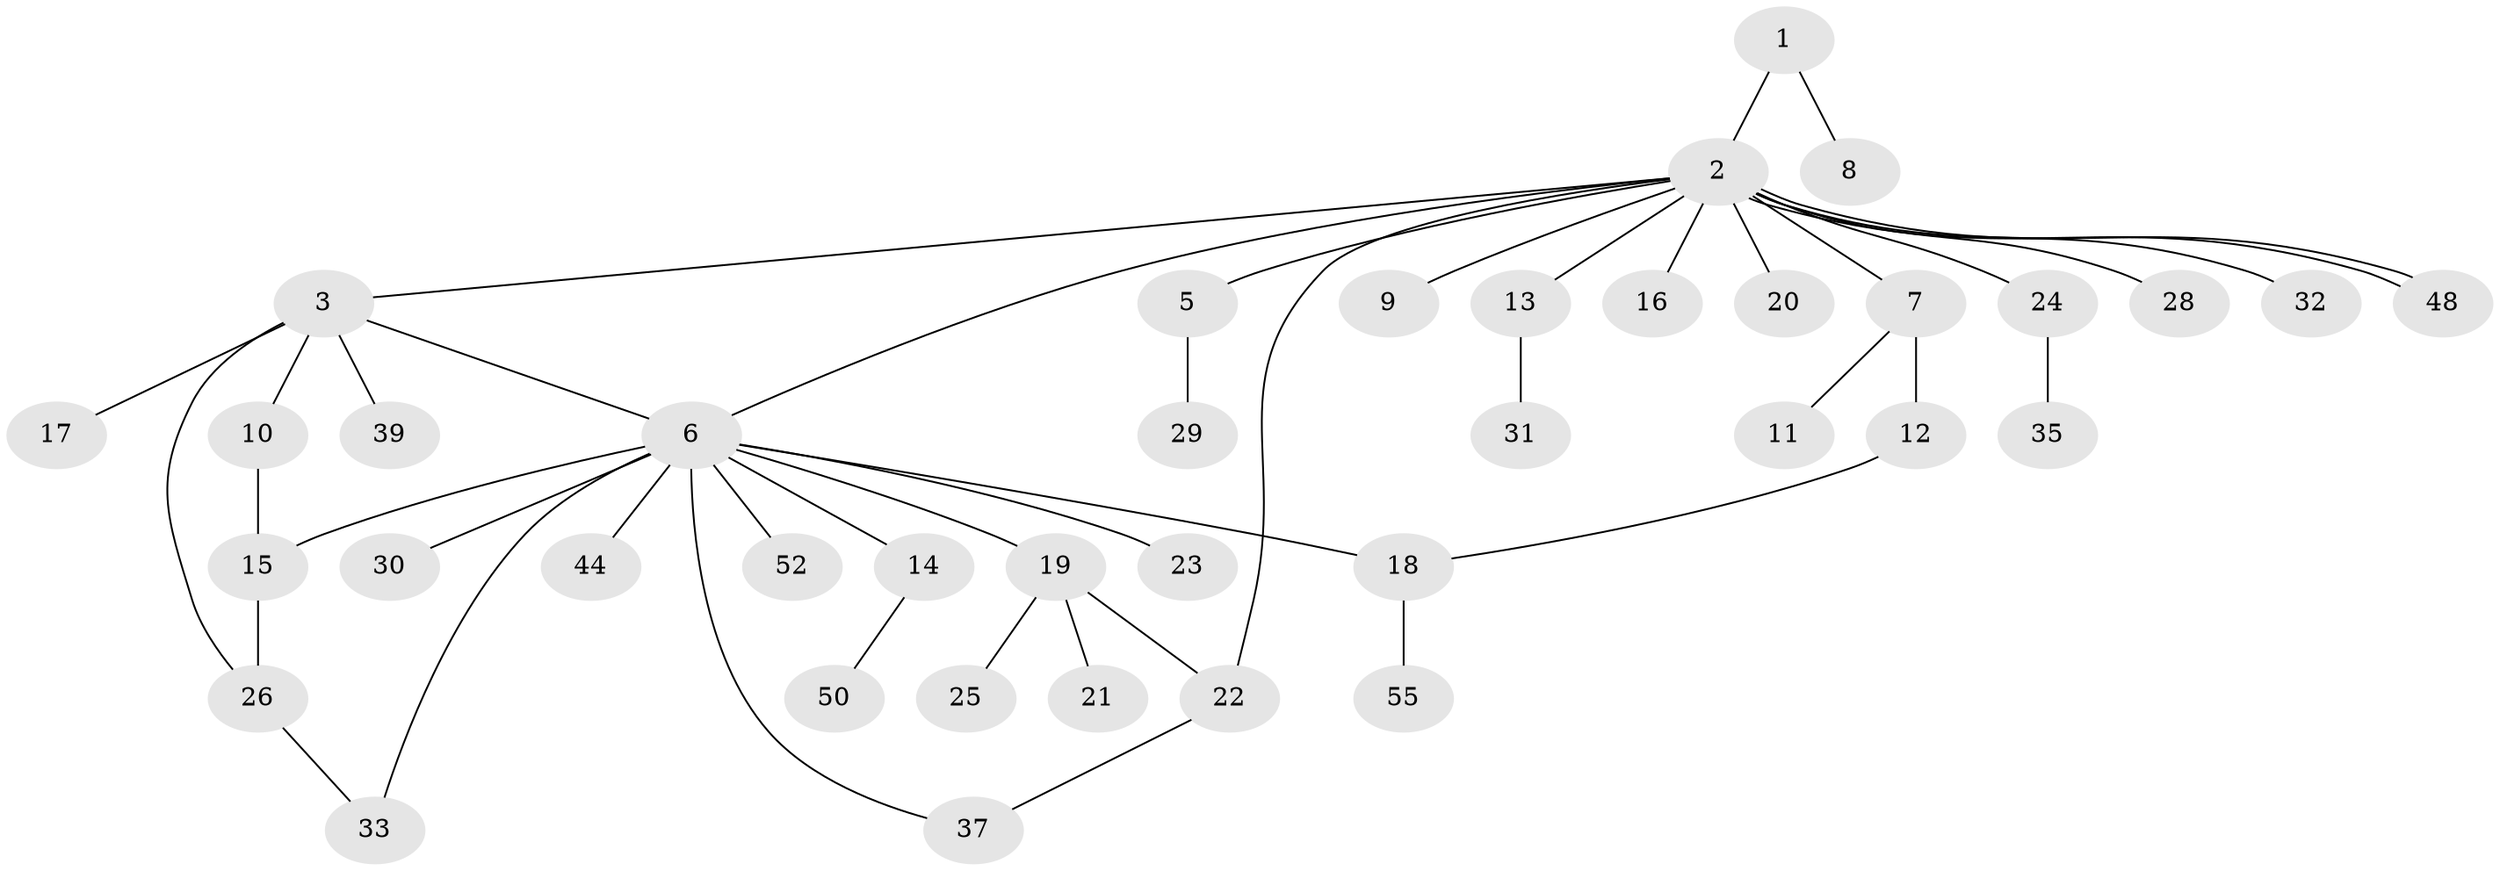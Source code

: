 // Generated by graph-tools (version 1.1) at 2025/51/02/27/25 19:51:54]
// undirected, 39 vertices, 46 edges
graph export_dot {
graph [start="1"]
  node [color=gray90,style=filled];
  1 [super="+4"];
  2 [super="+45"];
  3 [super="+53"];
  5;
  6 [super="+58"];
  7 [super="+36"];
  8;
  9;
  10 [super="+57"];
  11 [super="+34"];
  12 [super="+43"];
  13 [super="+40"];
  14 [super="+27"];
  15;
  16;
  17;
  18 [super="+49"];
  19 [super="+54"];
  20;
  21 [super="+51"];
  22 [super="+47"];
  23;
  24;
  25;
  26 [super="+59"];
  28;
  29 [super="+42"];
  30;
  31 [super="+38"];
  32;
  33;
  35 [super="+46"];
  37 [super="+41"];
  39;
  44 [super="+56"];
  48;
  50;
  52;
  55;
  1 -- 2;
  1 -- 8;
  2 -- 3;
  2 -- 5;
  2 -- 6;
  2 -- 7;
  2 -- 9;
  2 -- 13;
  2 -- 16;
  2 -- 20;
  2 -- 24;
  2 -- 28;
  2 -- 32;
  2 -- 48;
  2 -- 48;
  2 -- 22;
  3 -- 10;
  3 -- 17;
  3 -- 26;
  3 -- 39;
  3 -- 6;
  5 -- 29;
  6 -- 14;
  6 -- 15;
  6 -- 18;
  6 -- 19;
  6 -- 23;
  6 -- 30;
  6 -- 33;
  6 -- 37;
  6 -- 44 [weight=2];
  6 -- 52;
  7 -- 11;
  7 -- 12;
  10 -- 15;
  12 -- 18;
  13 -- 31;
  14 -- 50;
  15 -- 26;
  18 -- 55;
  19 -- 21;
  19 -- 22;
  19 -- 25;
  22 -- 37;
  24 -- 35;
  26 -- 33;
}
